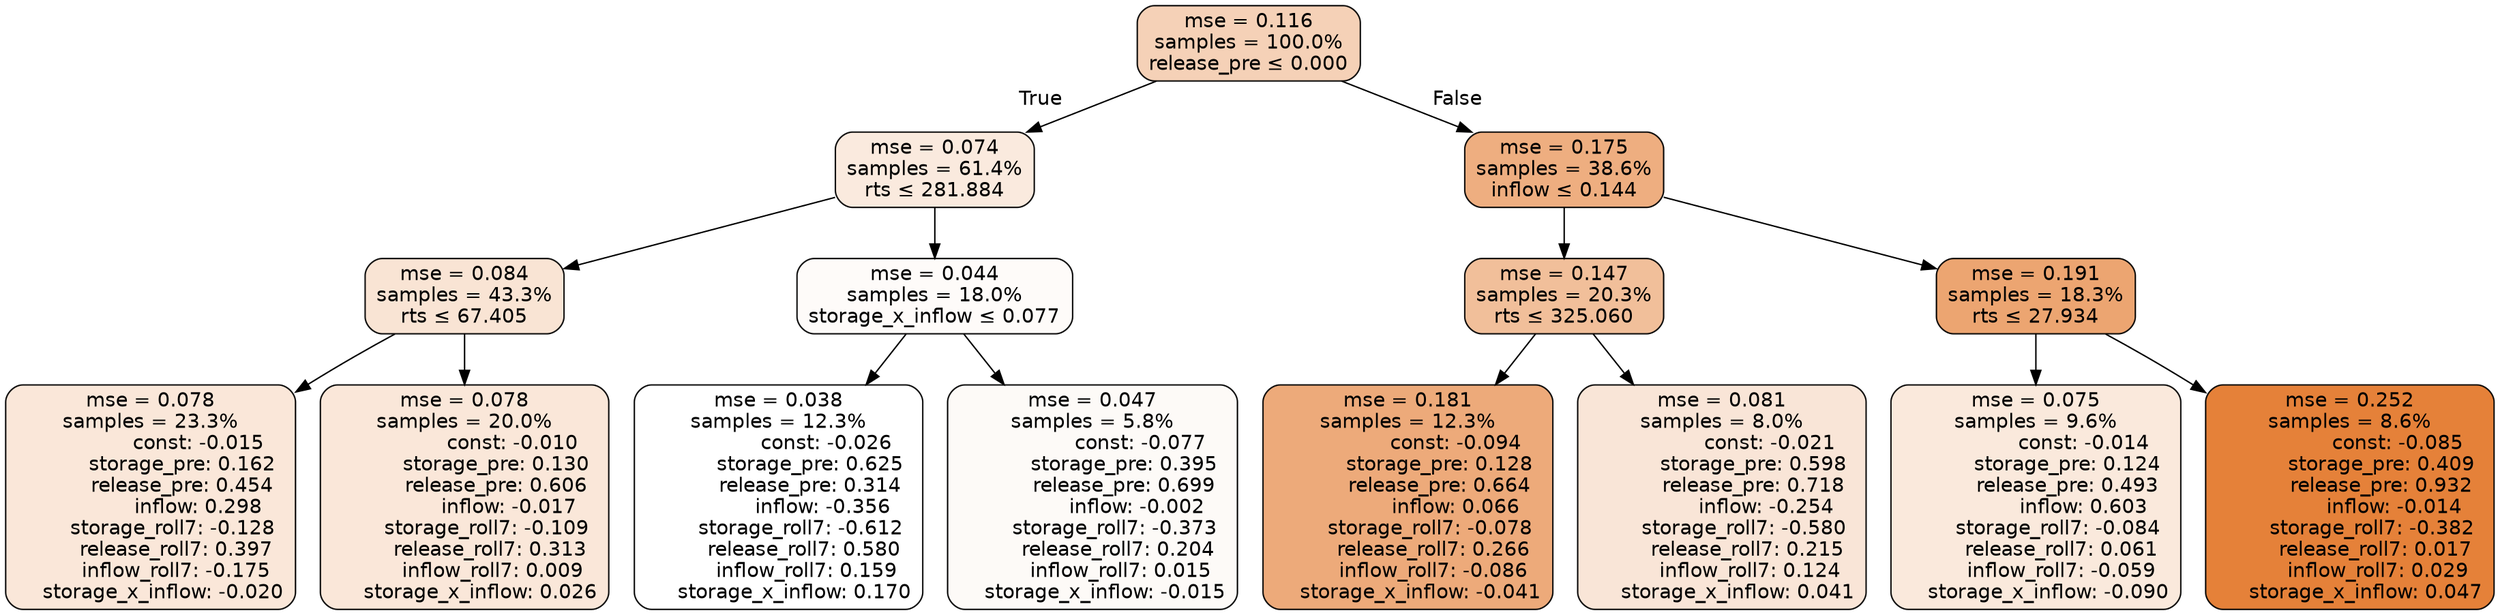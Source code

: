 digraph tree {
bgcolor="transparent"
node [shape=rectangle, style="filled, rounded", color="black", fontname=helvetica] ;
edge [fontname=helvetica] ;
	"0" [label="mse = 0.116
samples = 100.0%
release_pre &le; 0.000", fillcolor="#f5d1b7"]
	"1" [label="mse = 0.074
samples = 61.4%
rts &le; 281.884", fillcolor="#faeade"]
	"2" [label="mse = 0.084
samples = 43.3%
rts &le; 67.405", fillcolor="#f9e4d4"]
	"3" [label="mse = 0.078
samples = 23.3%
               const: -0.015
          storage_pre: 0.162
          release_pre: 0.454
               inflow: 0.298
       storage_roll7: -0.128
        release_roll7: 0.397
        inflow_roll7: -0.175
    storage_x_inflow: -0.020", fillcolor="#fae7d9"]
	"4" [label="mse = 0.078
samples = 20.0%
               const: -0.010
          storage_pre: 0.130
          release_pre: 0.606
              inflow: -0.017
       storage_roll7: -0.109
        release_roll7: 0.313
         inflow_roll7: 0.009
     storage_x_inflow: 0.026", fillcolor="#fae7d9"]
	"5" [label="mse = 0.044
samples = 18.0%
storage_x_inflow &le; 0.077", fillcolor="#fefbf9"]
	"6" [label="mse = 0.038
samples = 12.3%
               const: -0.026
          storage_pre: 0.625
          release_pre: 0.314
              inflow: -0.356
       storage_roll7: -0.612
        release_roll7: 0.580
         inflow_roll7: 0.159
     storage_x_inflow: 0.170", fillcolor="#ffffff"]
	"7" [label="mse = 0.047
samples = 5.8%
               const: -0.077
          storage_pre: 0.395
          release_pre: 0.699
              inflow: -0.002
       storage_roll7: -0.373
        release_roll7: 0.204
         inflow_roll7: 0.015
    storage_x_inflow: -0.015", fillcolor="#fdfaf7"]
	"8" [label="mse = 0.175
samples = 38.6%
inflow &le; 0.144", fillcolor="#eeae80"]
	"9" [label="mse = 0.147
samples = 20.3%
rts &le; 325.060", fillcolor="#f1bf9a"]
	"10" [label="mse = 0.181
samples = 12.3%
               const: -0.094
          storage_pre: 0.128
          release_pre: 0.664
               inflow: 0.066
       storage_roll7: -0.078
        release_roll7: 0.266
        inflow_roll7: -0.086
    storage_x_inflow: -0.041", fillcolor="#edaa7a"]
	"11" [label="mse = 0.081
samples = 8.0%
               const: -0.021
          storage_pre: 0.598
          release_pre: 0.718
              inflow: -0.254
       storage_roll7: -0.580
        release_roll7: 0.215
         inflow_roll7: 0.124
     storage_x_inflow: 0.041", fillcolor="#f9e5d7"]
	"12" [label="mse = 0.191
samples = 18.3%
rts &le; 27.934", fillcolor="#eca571"]
	"13" [label="mse = 0.075
samples = 9.6%
               const: -0.014
          storage_pre: 0.124
          release_pre: 0.493
               inflow: 0.603
       storage_roll7: -0.084
        release_roll7: 0.061
        inflow_roll7: -0.059
    storage_x_inflow: -0.090", fillcolor="#fae9dc"]
	"14" [label="mse = 0.252
samples = 8.6%
               const: -0.085
          storage_pre: 0.409
          release_pre: 0.932
              inflow: -0.014
       storage_roll7: -0.382
        release_roll7: 0.017
         inflow_roll7: 0.029
     storage_x_inflow: 0.047", fillcolor="#e58139"]

	"0" -> "1" [labeldistance=2.5, labelangle=45, headlabel="True"]
	"1" -> "2"
	"2" -> "3"
	"2" -> "4"
	"1" -> "5"
	"5" -> "6"
	"5" -> "7"
	"0" -> "8" [labeldistance=2.5, labelangle=-45, headlabel="False"]
	"8" -> "9"
	"9" -> "10"
	"9" -> "11"
	"8" -> "12"
	"12" -> "13"
	"12" -> "14"
}